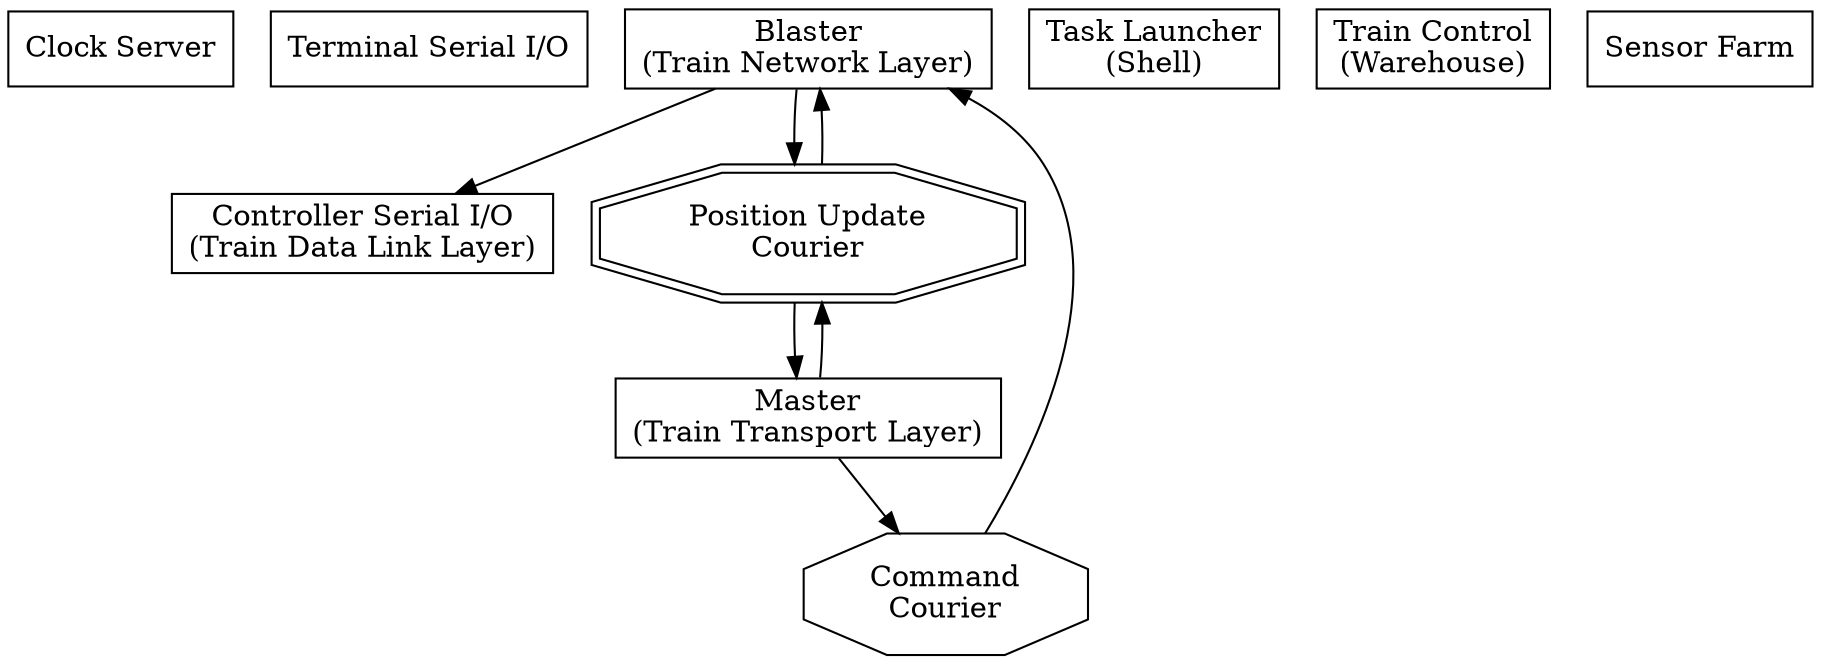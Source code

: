 digraph tasks {

  clock_server  [label = "Clock Server", shape = record];
  term_server   [label = "Terminal Serial I/O", shape = record];

  train_server  [label = "Controller Serial I/O&#10;(Train Data Link Layer)", shape = record];
  blaster -> train_server;

  task_launcher [label = "Task Launcher&#10;(Shell)", shape = record];

  train_control [label = "Train Control&#10;(Warehouse)", shape = record];
  blaster       [label = "Blaster&#10;(Train Network Layer)", shape = record];
  master        [label = "Master&#10;(Train Transport Layer)", shape = record];

  mb_command_courier [label = "Command&#10;Courier", shape = octagon];
  master -> mb_command_courier -> blaster;
  
  mb_location_courier [label = "Position Update&#10;Courier", shape = doubleoctagon];
  master -> mb_location_courier -> blaster -> mb_location_courier -> master;

  sensor_farm   [label = "Sensor Farm", shape = record];

}

